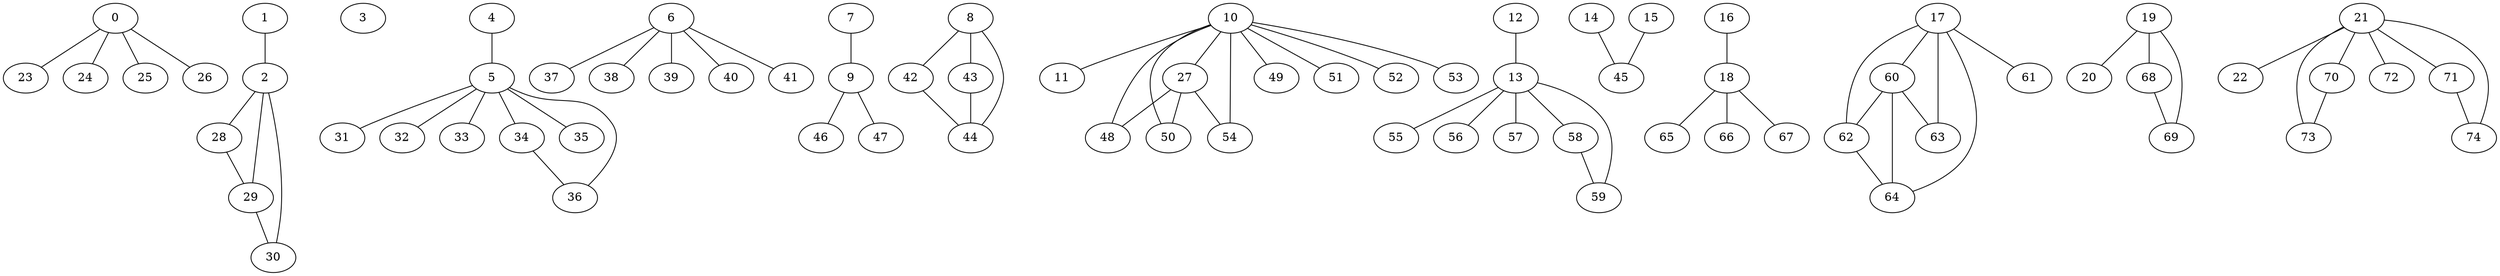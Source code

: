 graph {
	0 -- 23
	0 -- 24
	0 -- 25
	0 -- 26
	1 -- 2
	2 -- 28
	2 -- 29
	2 -- 30
	3
	4 -- 5
	5 -- 31
	5 -- 32
	5 -- 33
	5 -- 34
	5 -- 35
	5 -- 36
	6 -- 37
	6 -- 38
	6 -- 39
	6 -- 40
	6 -- 41
	7 -- 9
	8 -- 42
	8 -- 43
	8 -- 44
	9 -- 46
	9 -- 47
	10 -- 11
	10 -- 27
	10 -- 48
	10 -- 49
	10 -- 50
	10 -- 51
	10 -- 52
	10 -- 53
	10 -- 54
	12 -- 13
	13 -- 55
	13 -- 56
	13 -- 57
	13 -- 58
	13 -- 59
	14 -- 45
	15 -- 45
	16 -- 18
	17 -- 60
	17 -- 61
	17 -- 62
	17 -- 63
	17 -- 64
	18 -- 65
	18 -- 66
	18 -- 67
	19 -- 20
	19 -- 68
	19 -- 69
	21 -- 22
	21 -- 70
	21 -- 71
	21 -- 72
	21 -- 73
	21 -- 74
	27 -- 48
	27 -- 50
	27 -- 54
	28 -- 29
	29 -- 30
	34 -- 36
	42 -- 44
	43 -- 44
	58 -- 59
	60 -- 62
	60 -- 63
	60 -- 64
	62 -- 64
	68 -- 69
	70 -- 73
	71 -- 74
}
